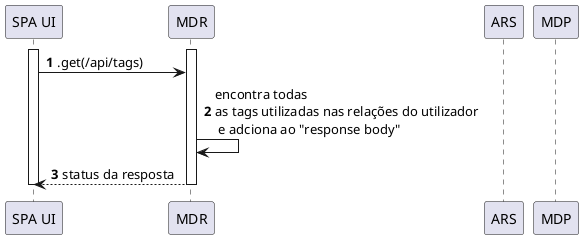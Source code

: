 @startuml
autonumber
'hide footbox

participant "SPA UI" as ui
participant "MDR" as mdr
participant "ARS" as ars
participant "MDP" as mdp

activate ui
activate mdr
ui->mdr: .get(/api/tags)
mdr->mdr: encontra todas \nas tags utilizadas nas relações do utilizador \n e adciona ao "response body"
mdr-->ui: status da resposta
deactivate ui
deactivate mdr
@enduml
